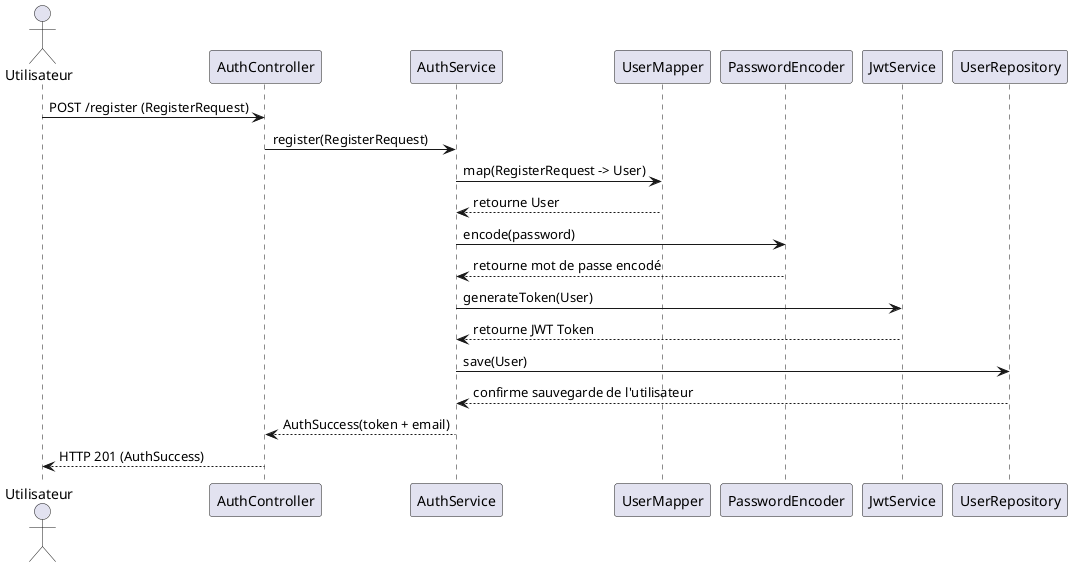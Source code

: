 @startuml
actor Utilisateur
participant AuthController
participant AuthService
participant UserMapper
participant PasswordEncoder
participant JwtService
participant UserRepository

Utilisateur -> AuthController : POST /register (RegisterRequest)
AuthController -> AuthService : register(RegisterRequest)
AuthService -> UserMapper : map(RegisterRequest -> User)
UserMapper --> AuthService : retourne User
AuthService -> PasswordEncoder : encode(password)
PasswordEncoder --> AuthService : retourne mot de passe encodé
AuthService -> JwtService : generateToken(User)
JwtService --> AuthService : retourne JWT Token
AuthService -> UserRepository : save(User)
UserRepository --> AuthService : confirme sauvegarde de l'utilisateur
AuthService --> AuthController : AuthSuccess(token + email)
AuthController --> Utilisateur : HTTP 201 (AuthSuccess)
@enduml